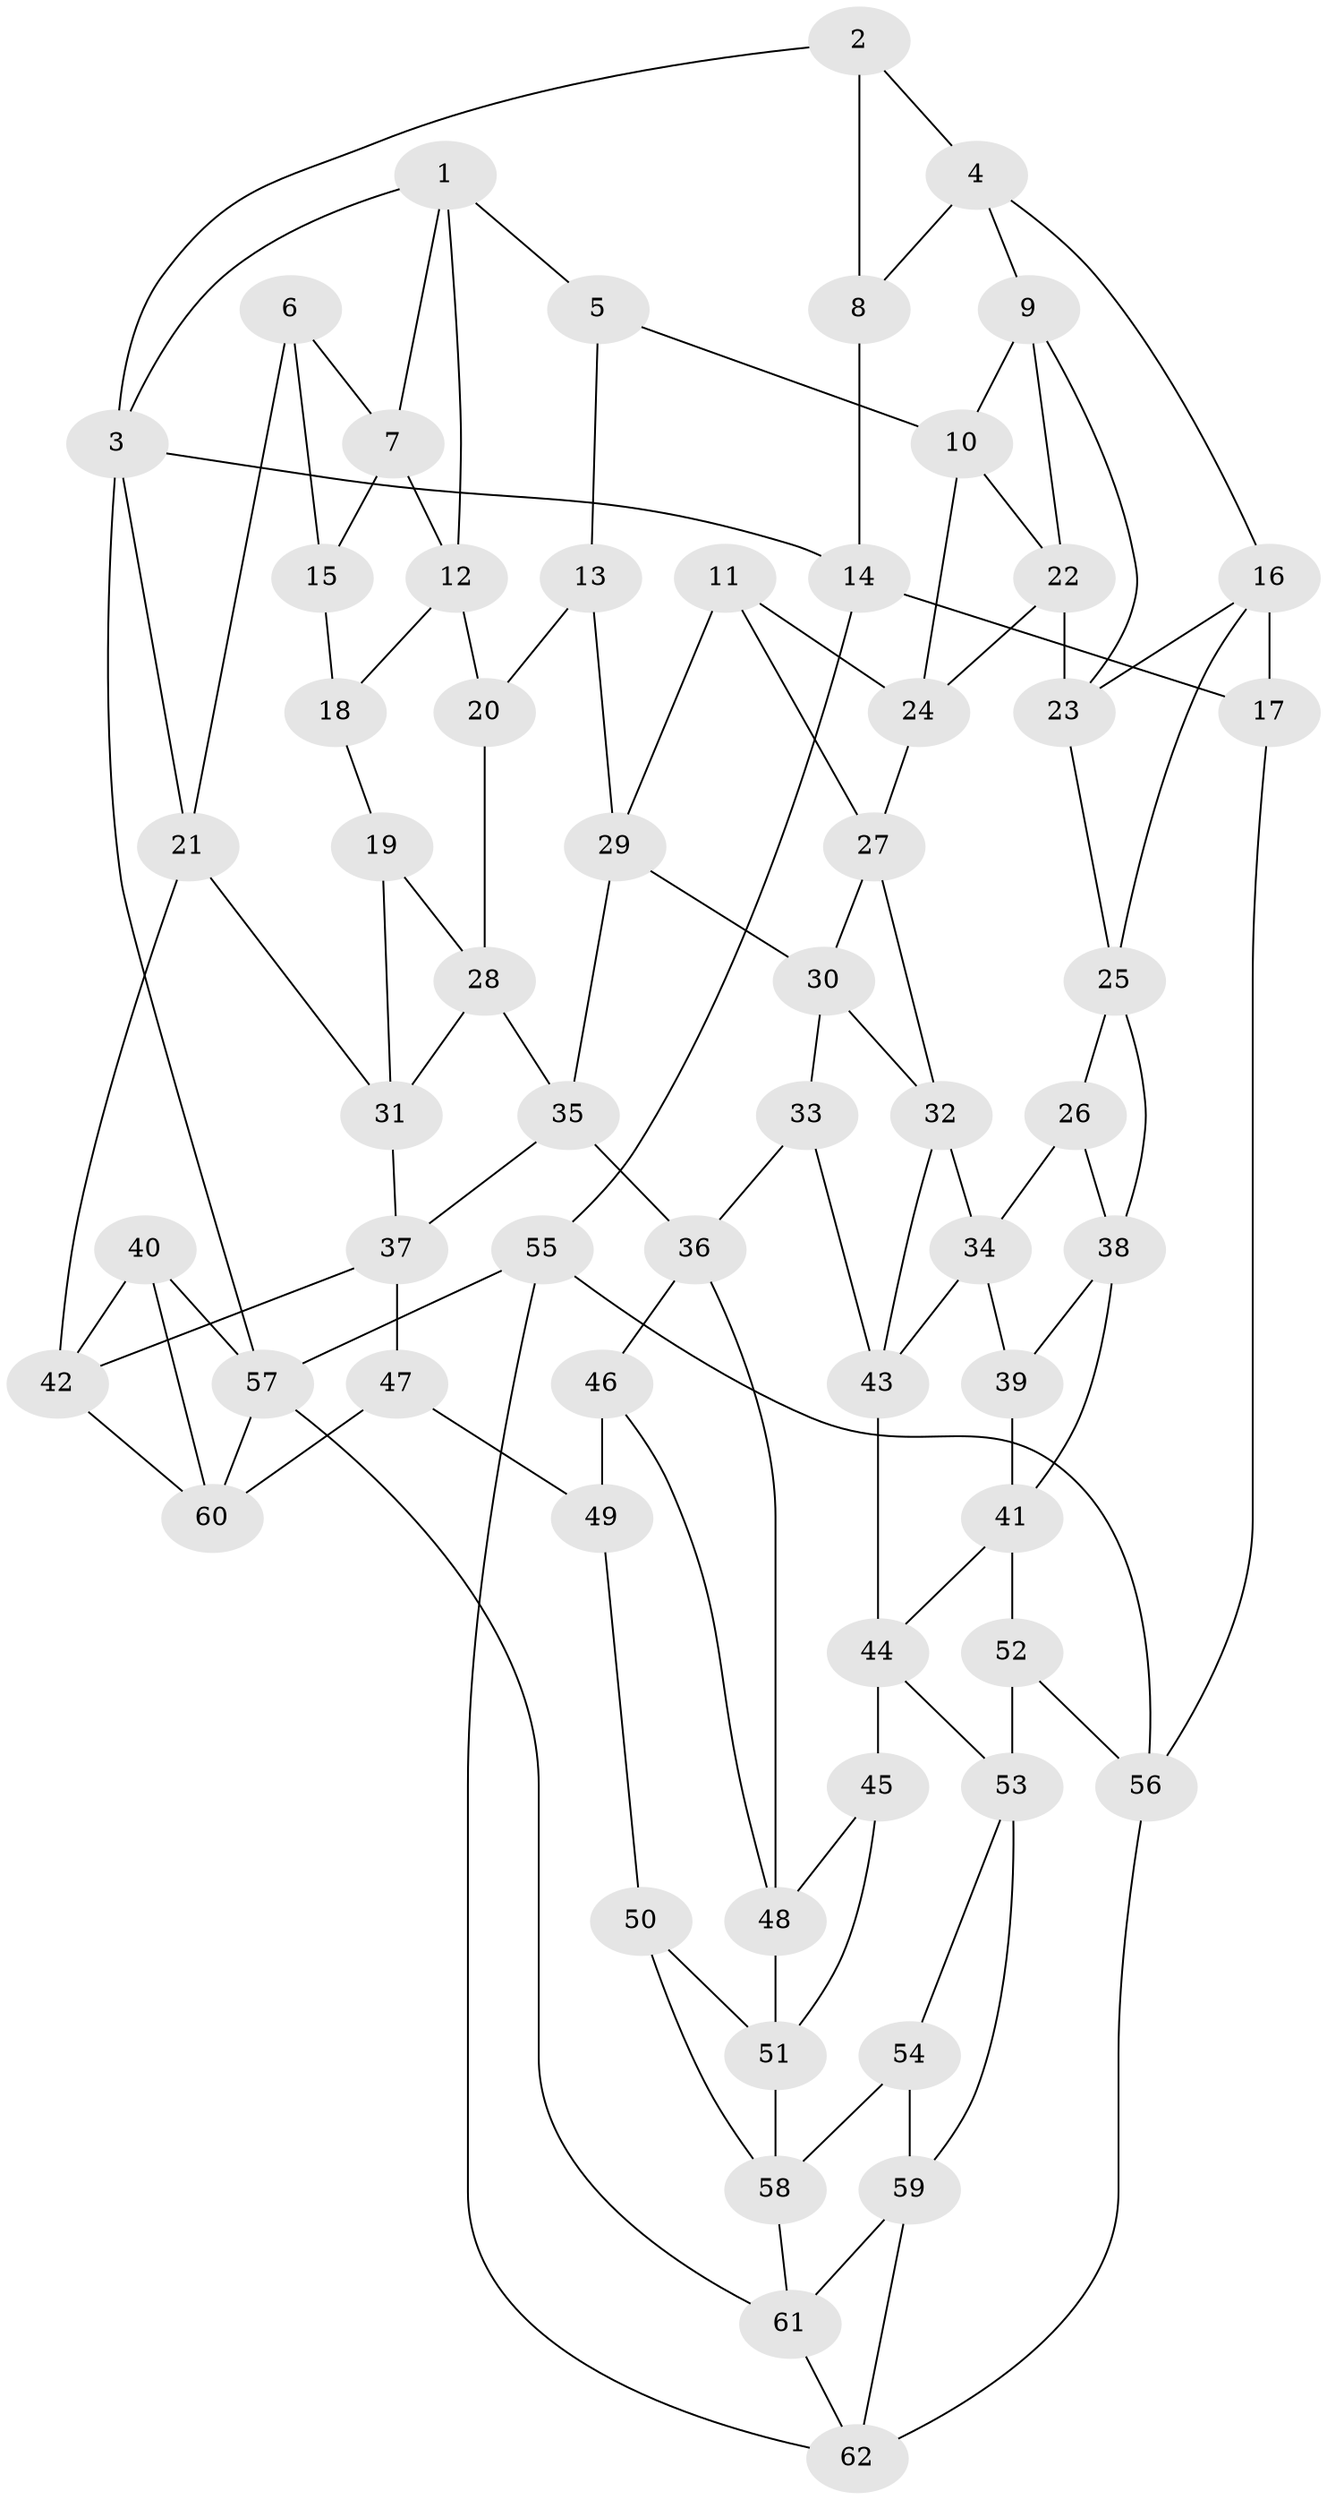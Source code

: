 // original degree distribution, {3: 0.016129032258064516, 6: 0.22580645161290322, 5: 0.5161290322580645, 4: 0.24193548387096775}
// Generated by graph-tools (version 1.1) at 2025/03/03/09/25 03:03:16]
// undirected, 62 vertices, 114 edges
graph export_dot {
graph [start="1"]
  node [color=gray90,style=filled];
  1;
  2;
  3;
  4;
  5;
  6;
  7;
  8;
  9;
  10;
  11;
  12;
  13;
  14;
  15;
  16;
  17;
  18;
  19;
  20;
  21;
  22;
  23;
  24;
  25;
  26;
  27;
  28;
  29;
  30;
  31;
  32;
  33;
  34;
  35;
  36;
  37;
  38;
  39;
  40;
  41;
  42;
  43;
  44;
  45;
  46;
  47;
  48;
  49;
  50;
  51;
  52;
  53;
  54;
  55;
  56;
  57;
  58;
  59;
  60;
  61;
  62;
  1 -- 3 [weight=1.0];
  1 -- 5 [weight=1.0];
  1 -- 7 [weight=1.0];
  1 -- 12 [weight=1.0];
  2 -- 3 [weight=1.0];
  2 -- 4 [weight=1.0];
  2 -- 8 [weight=1.0];
  3 -- 14 [weight=1.0];
  3 -- 21 [weight=1.0];
  3 -- 57 [weight=1.0];
  4 -- 8 [weight=1.0];
  4 -- 9 [weight=1.0];
  4 -- 16 [weight=1.0];
  5 -- 10 [weight=1.0];
  5 -- 13 [weight=1.0];
  6 -- 7 [weight=1.0];
  6 -- 15 [weight=1.0];
  6 -- 21 [weight=1.0];
  7 -- 12 [weight=1.0];
  7 -- 15 [weight=1.0];
  8 -- 14 [weight=2.0];
  9 -- 10 [weight=1.0];
  9 -- 22 [weight=1.0];
  9 -- 23 [weight=1.0];
  10 -- 22 [weight=1.0];
  10 -- 24 [weight=1.0];
  11 -- 24 [weight=1.0];
  11 -- 27 [weight=1.0];
  11 -- 29 [weight=1.0];
  12 -- 18 [weight=1.0];
  12 -- 20 [weight=1.0];
  13 -- 20 [weight=2.0];
  13 -- 29 [weight=1.0];
  14 -- 17 [weight=1.0];
  14 -- 55 [weight=1.0];
  15 -- 18 [weight=2.0];
  16 -- 17 [weight=1.0];
  16 -- 23 [weight=1.0];
  16 -- 25 [weight=1.0];
  17 -- 56 [weight=1.0];
  18 -- 19 [weight=1.0];
  19 -- 28 [weight=1.0];
  19 -- 31 [weight=1.0];
  20 -- 28 [weight=1.0];
  21 -- 31 [weight=1.0];
  21 -- 42 [weight=1.0];
  22 -- 23 [weight=1.0];
  22 -- 24 [weight=1.0];
  23 -- 25 [weight=1.0];
  24 -- 27 [weight=1.0];
  25 -- 26 [weight=1.0];
  25 -- 38 [weight=1.0];
  26 -- 34 [weight=1.0];
  26 -- 38 [weight=1.0];
  27 -- 30 [weight=1.0];
  27 -- 32 [weight=1.0];
  28 -- 31 [weight=1.0];
  28 -- 35 [weight=1.0];
  29 -- 30 [weight=1.0];
  29 -- 35 [weight=1.0];
  30 -- 32 [weight=1.0];
  30 -- 33 [weight=1.0];
  31 -- 37 [weight=1.0];
  32 -- 34 [weight=1.0];
  32 -- 43 [weight=1.0];
  33 -- 36 [weight=1.0];
  33 -- 43 [weight=1.0];
  34 -- 39 [weight=1.0];
  34 -- 43 [weight=1.0];
  35 -- 36 [weight=1.0];
  35 -- 37 [weight=1.0];
  36 -- 46 [weight=1.0];
  36 -- 48 [weight=1.0];
  37 -- 42 [weight=1.0];
  37 -- 47 [weight=1.0];
  38 -- 39 [weight=1.0];
  38 -- 41 [weight=1.0];
  39 -- 41 [weight=1.0];
  40 -- 42 [weight=1.0];
  40 -- 57 [weight=1.0];
  40 -- 60 [weight=1.0];
  41 -- 44 [weight=1.0];
  41 -- 52 [weight=1.0];
  42 -- 60 [weight=1.0];
  43 -- 44 [weight=1.0];
  44 -- 45 [weight=1.0];
  44 -- 53 [weight=1.0];
  45 -- 48 [weight=1.0];
  45 -- 51 [weight=1.0];
  46 -- 48 [weight=1.0];
  46 -- 49 [weight=1.0];
  47 -- 49 [weight=2.0];
  47 -- 60 [weight=1.0];
  48 -- 51 [weight=1.0];
  49 -- 50 [weight=1.0];
  50 -- 51 [weight=1.0];
  50 -- 58 [weight=1.0];
  51 -- 58 [weight=1.0];
  52 -- 53 [weight=1.0];
  52 -- 56 [weight=1.0];
  53 -- 54 [weight=1.0];
  53 -- 59 [weight=1.0];
  54 -- 58 [weight=1.0];
  54 -- 59 [weight=1.0];
  55 -- 56 [weight=1.0];
  55 -- 57 [weight=1.0];
  55 -- 62 [weight=1.0];
  56 -- 62 [weight=1.0];
  57 -- 60 [weight=1.0];
  57 -- 61 [weight=1.0];
  58 -- 61 [weight=1.0];
  59 -- 61 [weight=1.0];
  59 -- 62 [weight=1.0];
  61 -- 62 [weight=1.0];
}
